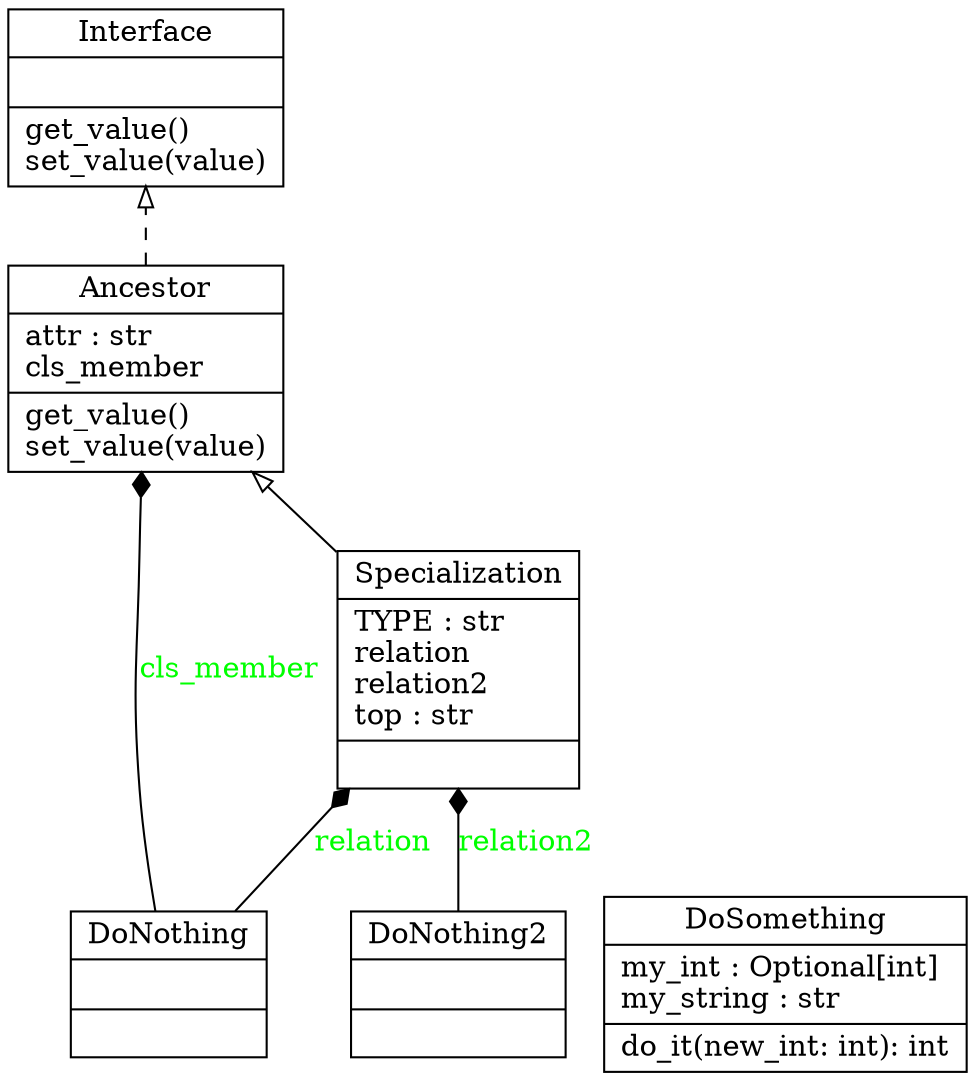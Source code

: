 digraph "classes_No_Name" {
rankdir=BT
charset="utf-8"
"data.clientmodule_test.Ancestor" [color="black", fontcolor="black", label="{Ancestor|attr : str\lcls_member\l|get_value()\lset_value(value)\l}", shape="record", style="solid"];
"data.suppliermodule_test.DoNothing" [color="black", fontcolor="black", label="{DoNothing|\l|}", shape="record", style="solid"];
"data.suppliermodule_test.DoNothing2" [color="black", fontcolor="black", label="{DoNothing2|\l|}", shape="record", style="solid"];
"data.suppliermodule_test.DoSomething" [color="black", fontcolor="black", label="{DoSomething|my_int : Optional[int]\lmy_string : str\l|do_it(new_int: int): int\l}", shape="record", style="solid"];
"data.suppliermodule_test.Interface" [color="black", fontcolor="black", label="{Interface|\l|get_value()\lset_value(value)\l}", shape="record", style="solid"];
"data.clientmodule_test.Specialization" [color="black", fontcolor="black", label="{Specialization|TYPE : str\lrelation\lrelation2\ltop : str\l|}", shape="record", style="solid"];
"data.clientmodule_test.Specialization" -> "data.clientmodule_test.Ancestor" [arrowhead="empty", arrowtail="none"];
"data.clientmodule_test.Ancestor" -> "data.suppliermodule_test.Interface" [arrowhead="empty", arrowtail="node", style="dashed"];
"data.suppliermodule_test.DoNothing" -> "data.clientmodule_test.Ancestor" [arrowhead="diamond", arrowtail="none", fontcolor="green", label="cls_member", style="solid"];
"data.suppliermodule_test.DoNothing" -> "data.clientmodule_test.Specialization" [arrowhead="diamond", arrowtail="none", fontcolor="green", label="relation", style="solid"];
"data.suppliermodule_test.DoNothing2" -> "data.clientmodule_test.Specialization" [arrowhead="diamond", arrowtail="none", fontcolor="green", label="relation2", style="solid"];
}
